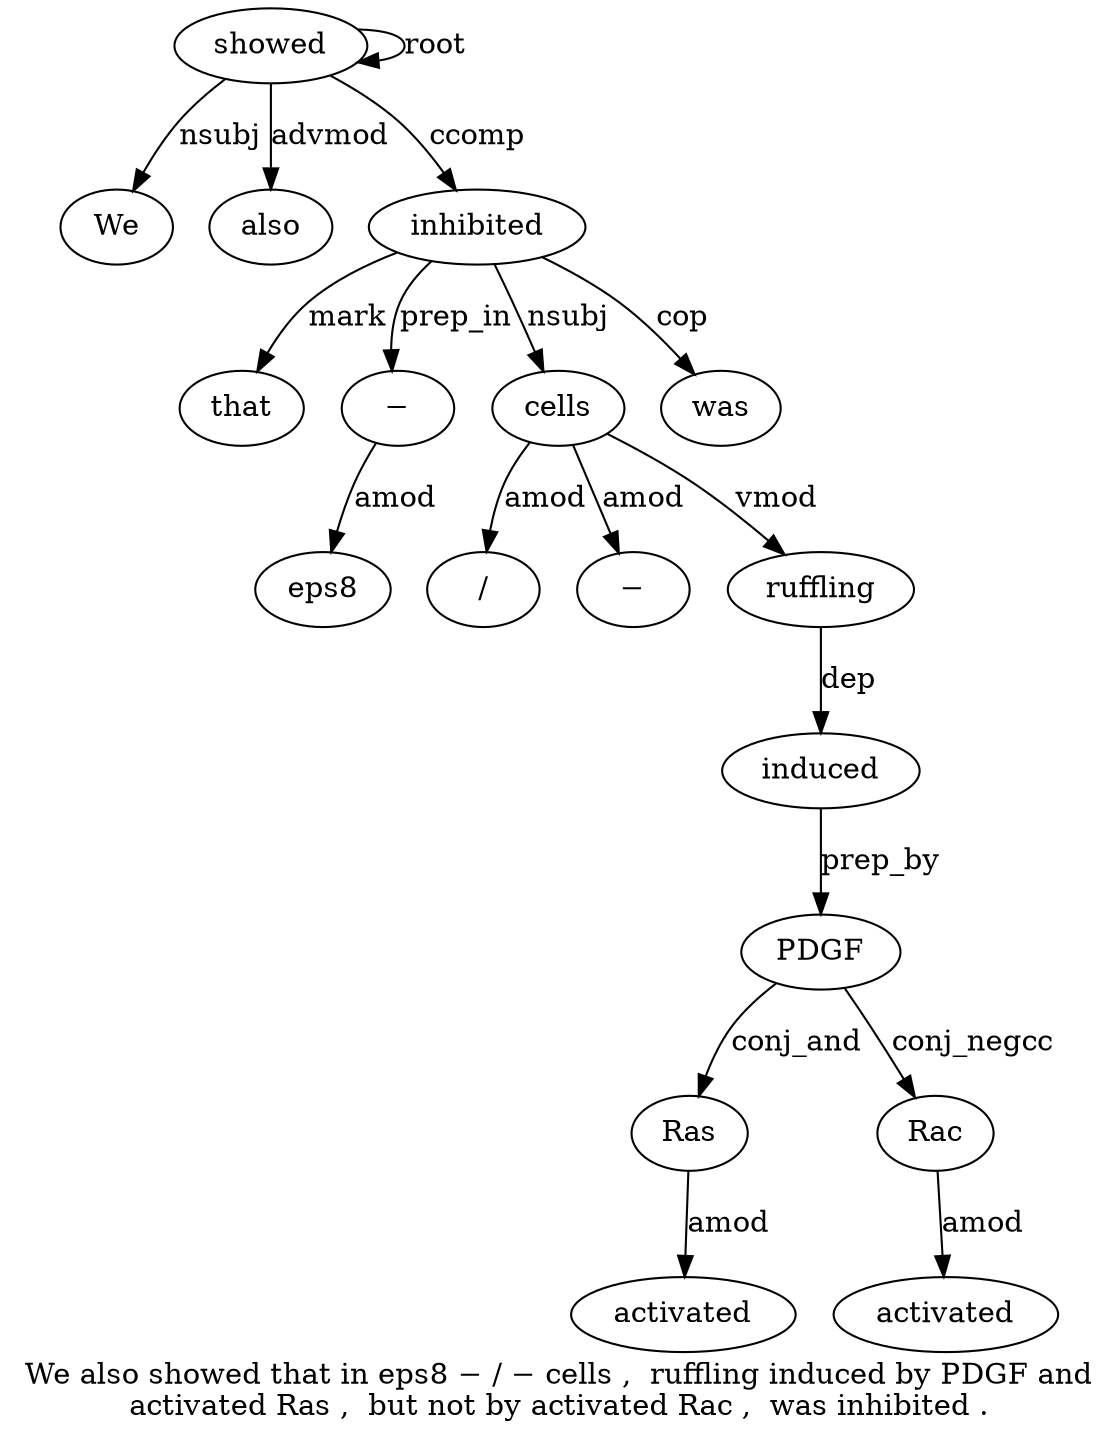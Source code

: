 digraph "We also showed that in eps8 − / − cells ,  ruffling induced by PDGF and activated Ras ,  but not by activated Rac ,  was inhibited ." {
label="We also showed that in eps8 − / − cells ,  ruffling induced by PDGF and
activated Ras ,  but not by activated Rac ,  was inhibited .";
showed3 [style=filled, fillcolor=white, label=showed];
We1 [style=filled, fillcolor=white, label=We];
showed3 -> We1  [label=nsubj];
also2 [style=filled, fillcolor=white, label=also];
showed3 -> also2  [label=advmod];
showed3 -> showed3  [label=root];
inhibited27 [style=filled, fillcolor=white, label=inhibited];
that4 [style=filled, fillcolor=white, label=that];
inhibited27 -> that4  [label=mark];
"−7" [style=filled, fillcolor=white, label="−"];
eps86 [style=filled, fillcolor=white, label=eps8];
"−7" -> eps86  [label=amod];
inhibited27 -> "−7"  [label=prep_in];
cells10 [style=filled, fillcolor=white, label=cells];
"/8" [style=filled, fillcolor=white, label="/"];
cells10 -> "/8"  [label=amod];
"−9" [style=filled, fillcolor=white, label="−"];
cells10 -> "−9"  [label=amod];
inhibited27 -> cells10  [label=nsubj];
ruffling12 [style=filled, fillcolor=white, label=ruffling];
cells10 -> ruffling12  [label=vmod];
induced13 [style=filled, fillcolor=white, label=induced];
ruffling12 -> induced13  [label=dep];
PDGF15 [style=filled, fillcolor=white, label=PDGF];
induced13 -> PDGF15  [label=prep_by];
Ras18 [style=filled, fillcolor=white, label=Ras];
activated17 [style=filled, fillcolor=white, label=activated];
Ras18 -> activated17  [label=amod];
PDGF15 -> Ras18  [label=conj_and];
Rac24 [style=filled, fillcolor=white, label=Rac];
activated23 [style=filled, fillcolor=white, label=activated];
Rac24 -> activated23  [label=amod];
PDGF15 -> Rac24  [label=conj_negcc];
was26 [style=filled, fillcolor=white, label=was];
inhibited27 -> was26  [label=cop];
showed3 -> inhibited27  [label=ccomp];
}

